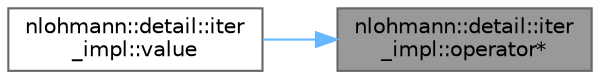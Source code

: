 digraph "nlohmann::detail::iter_impl::operator*"
{
 // LATEX_PDF_SIZE
  bgcolor="transparent";
  edge [fontname=Helvetica,fontsize=10,labelfontname=Helvetica,labelfontsize=10];
  node [fontname=Helvetica,fontsize=10,shape=box,height=0.2,width=0.4];
  rankdir="RL";
  Node1 [label="nlohmann::detail::iter\l_impl::operator*",height=0.2,width=0.4,color="gray40", fillcolor="grey60", style="filled", fontcolor="black",tooltip="return a reference to the value pointed to by the iterator"];
  Node1 -> Node2 [dir="back",color="steelblue1",style="solid"];
  Node2 [label="nlohmann::detail::iter\l_impl::value",height=0.2,width=0.4,color="grey40", fillcolor="white", style="filled",URL="$a02011.html#ab447c50354c6611fa2ae0100ac17845c",tooltip="return the value of an iterator"];
}
